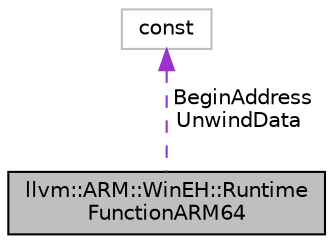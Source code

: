 digraph "llvm::ARM::WinEH::RuntimeFunctionARM64"
{
 // LATEX_PDF_SIZE
  bgcolor="transparent";
  edge [fontname="Helvetica",fontsize="10",labelfontname="Helvetica",labelfontsize="10"];
  node [fontname="Helvetica",fontsize="10",shape=record];
  Node1 [label="llvm::ARM::WinEH::Runtime\lFunctionARM64",height=0.2,width=0.4,color="black", fillcolor="grey75", style="filled", fontcolor="black",tooltip="RuntimeFunctionARM64 - An entry in the table of procedure data (.pdata)"];
  Node2 -> Node1 [dir="back",color="darkorchid3",fontsize="10",style="dashed",label=" BeginAddress\nUnwindData" ,fontname="Helvetica"];
  Node2 [label="const",height=0.2,width=0.4,color="grey75",tooltip=" "];
}
